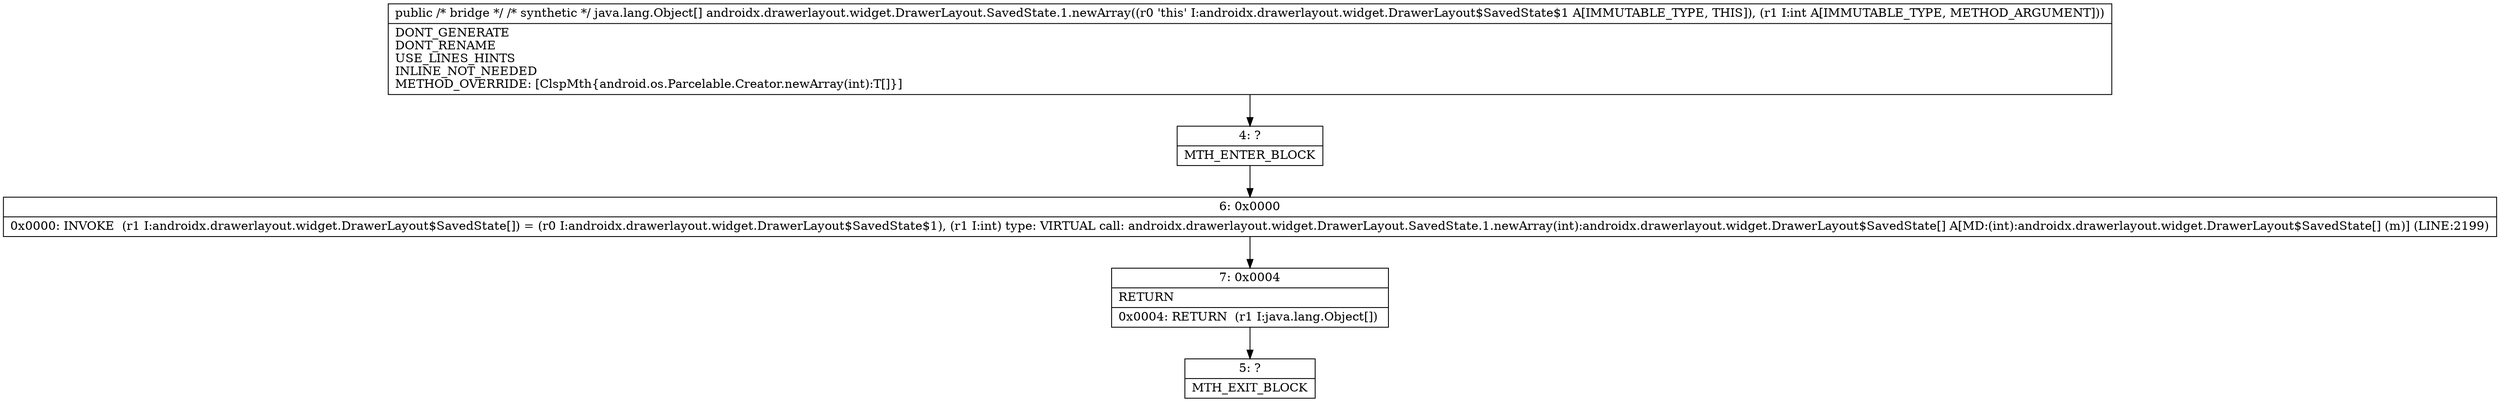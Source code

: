 digraph "CFG forandroidx.drawerlayout.widget.DrawerLayout.SavedState.1.newArray(I)[Ljava\/lang\/Object;" {
Node_4 [shape=record,label="{4\:\ ?|MTH_ENTER_BLOCK\l}"];
Node_6 [shape=record,label="{6\:\ 0x0000|0x0000: INVOKE  (r1 I:androidx.drawerlayout.widget.DrawerLayout$SavedState[]) = (r0 I:androidx.drawerlayout.widget.DrawerLayout$SavedState$1), (r1 I:int) type: VIRTUAL call: androidx.drawerlayout.widget.DrawerLayout.SavedState.1.newArray(int):androidx.drawerlayout.widget.DrawerLayout$SavedState[] A[MD:(int):androidx.drawerlayout.widget.DrawerLayout$SavedState[] (m)] (LINE:2199)\l}"];
Node_7 [shape=record,label="{7\:\ 0x0004|RETURN\l|0x0004: RETURN  (r1 I:java.lang.Object[]) \l}"];
Node_5 [shape=record,label="{5\:\ ?|MTH_EXIT_BLOCK\l}"];
MethodNode[shape=record,label="{public \/* bridge *\/ \/* synthetic *\/ java.lang.Object[] androidx.drawerlayout.widget.DrawerLayout.SavedState.1.newArray((r0 'this' I:androidx.drawerlayout.widget.DrawerLayout$SavedState$1 A[IMMUTABLE_TYPE, THIS]), (r1 I:int A[IMMUTABLE_TYPE, METHOD_ARGUMENT]))  | DONT_GENERATE\lDONT_RENAME\lUSE_LINES_HINTS\lINLINE_NOT_NEEDED\lMETHOD_OVERRIDE: [ClspMth\{android.os.Parcelable.Creator.newArray(int):T[]\}]\l}"];
MethodNode -> Node_4;Node_4 -> Node_6;
Node_6 -> Node_7;
Node_7 -> Node_5;
}

